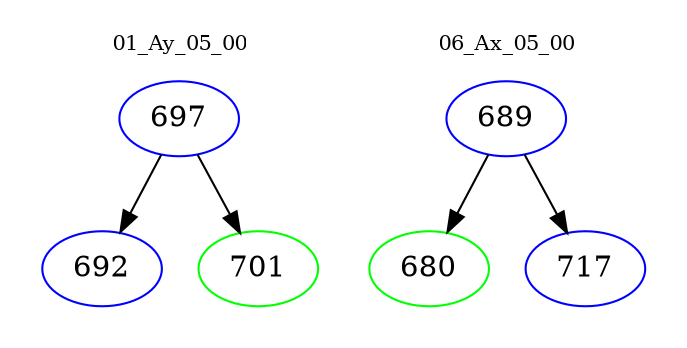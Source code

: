 digraph{
subgraph cluster_0 {
color = white
label = "01_Ay_05_00";
fontsize=10;
T0_697 [label="697", color="blue"]
T0_697 -> T0_692 [color="black"]
T0_692 [label="692", color="blue"]
T0_697 -> T0_701 [color="black"]
T0_701 [label="701", color="green"]
}
subgraph cluster_1 {
color = white
label = "06_Ax_05_00";
fontsize=10;
T1_689 [label="689", color="blue"]
T1_689 -> T1_680 [color="black"]
T1_680 [label="680", color="green"]
T1_689 -> T1_717 [color="black"]
T1_717 [label="717", color="blue"]
}
}
